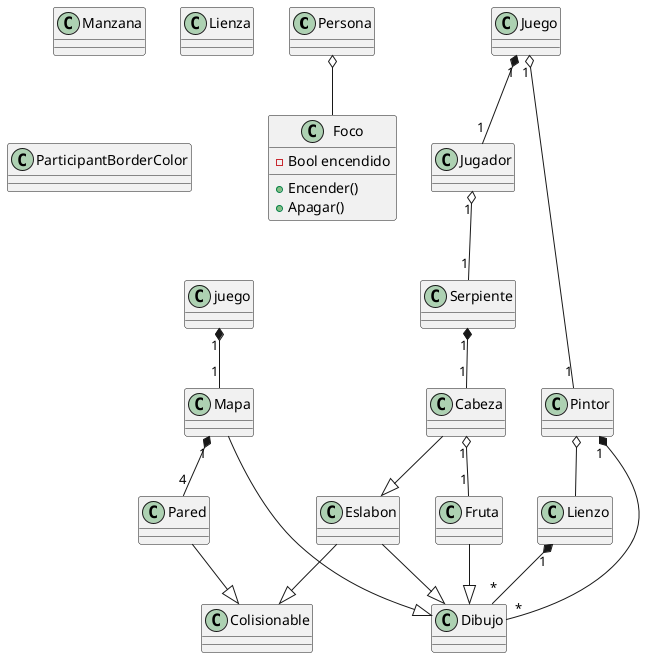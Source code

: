 @startumld Diagrama
Persona o-- Foco
class Persona
class Foco{
    - Bool encendido
    + Encender()
    + Apagar()
    
}

class Juego
class Mapa
class Jugador
class Serpiente
class Eslabon
class Cabeza
class Manzana

Juego "1" *-- "1" Jugador
juego "1" *-- "1" Mapa
Jugador "1" o-- "1" Serpiente
Serpiente "1" *-- "1" Cabeza
Cabeza --|> Eslabon
Cabeza "1" o-- "1" Fruta
Eslabon --|> Colisionable
Pared --|> Colisionable
Mapa "1" *-- "4" Pared

class Dibujo
class Lienza 
class ParticipantBorderColor

Lienzo "1" *-- "*" Dibujo
Pintor "1" *-- "*" Dibujo
Pintor o-- Lienzo

Eslabon --|> Dibujo
Fruta --|> Dibujo
Mapa --|> Dibujo


Juego "1" o-- "1" Pintor



@enduml

